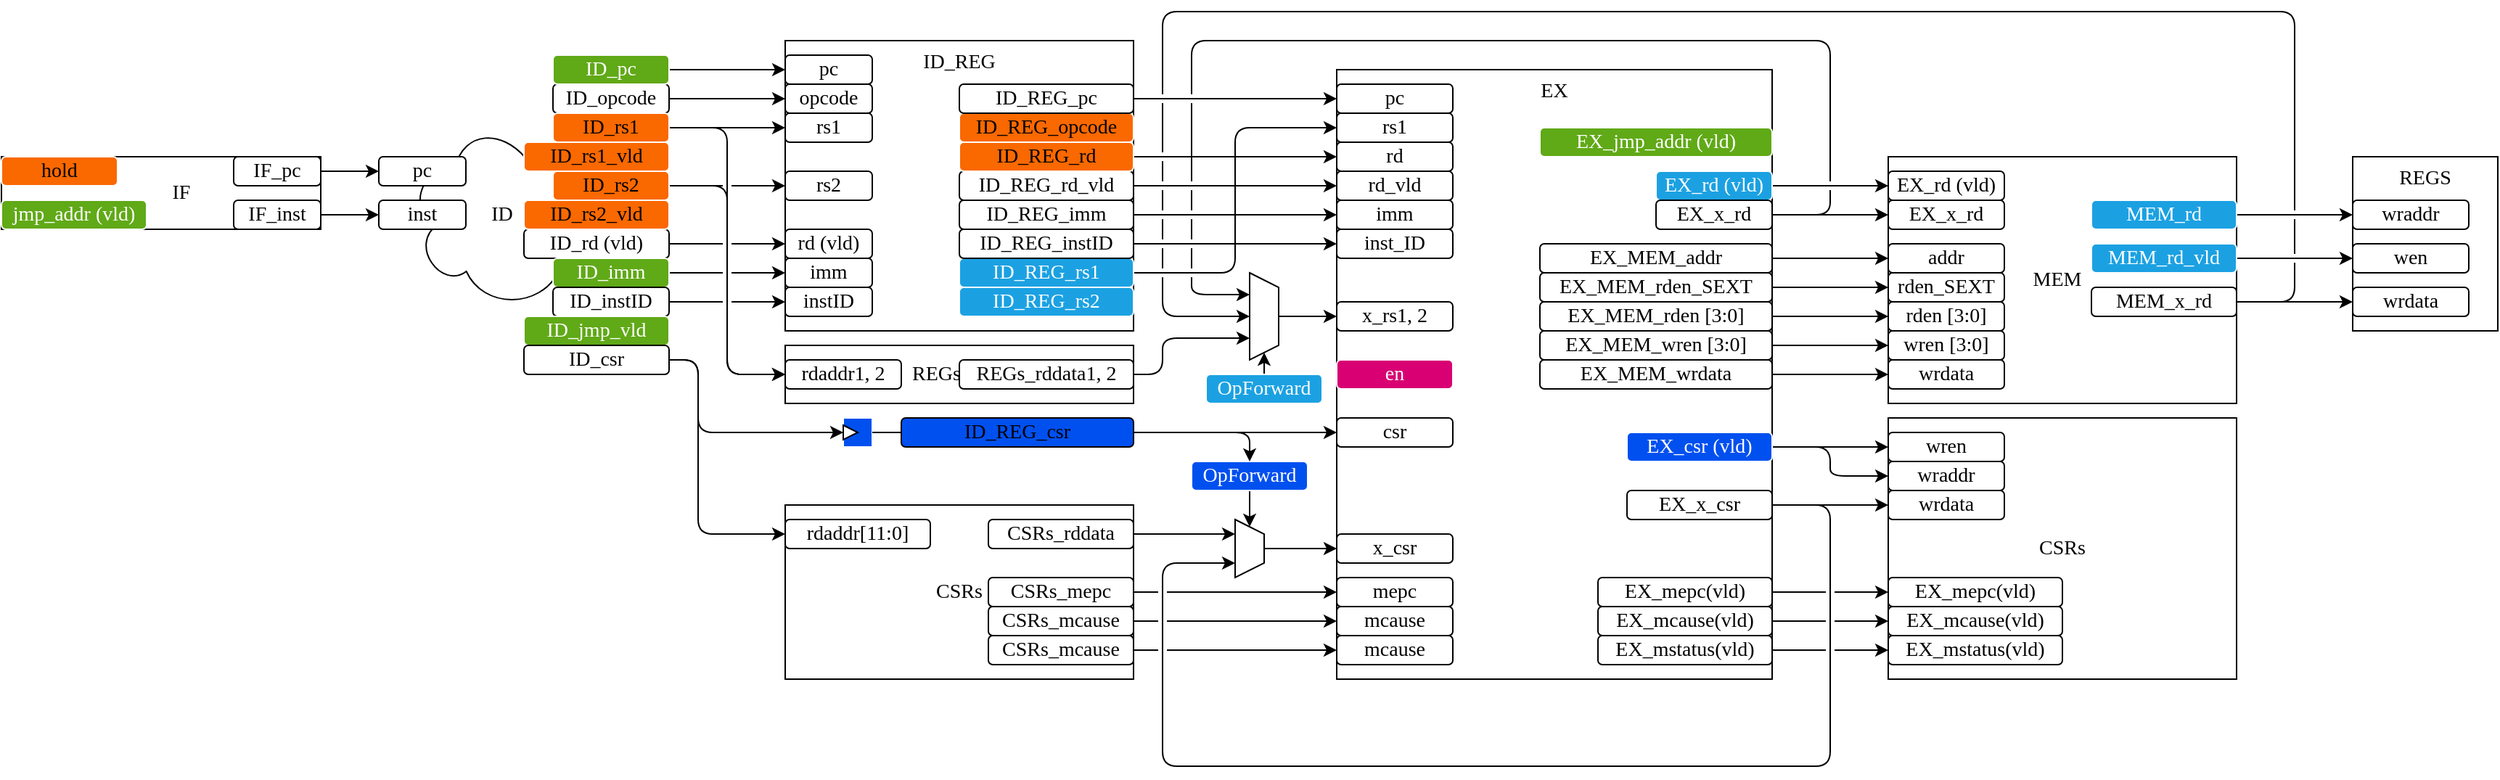 <mxfile>
    <diagram id="YQ9wzQnn78EDyqOodPP7" name="第 1 页">
        <mxGraphModel dx="508" dy="260" grid="1" gridSize="10" guides="1" tooltips="1" connect="1" arrows="1" fold="1" page="1" pageScale="1" pageWidth="1920" pageHeight="1200" math="0" shadow="0">
            <root>
                <mxCell id="0"/>
                <mxCell id="1" parent="0"/>
                <mxCell id="110" value="MEM&amp;nbsp;&amp;nbsp;" style="rounded=0;whiteSpace=wrap;html=1;fontFamily=Comic Sans MS;fontSize=14;verticalAlign=middle;" parent="1" vertex="1">
                    <mxGeometry x="1340" y="200" width="240" height="170" as="geometry"/>
                </mxCell>
                <mxCell id="91" value="EX" style="rounded=0;whiteSpace=wrap;html=1;fontFamily=Comic Sans MS;fontSize=14;verticalAlign=top;" parent="1" vertex="1">
                    <mxGeometry x="960" y="140" width="300" height="420" as="geometry"/>
                </mxCell>
                <mxCell id="38" value="ID_REG" style="rounded=0;whiteSpace=wrap;html=1;fontFamily=Comic Sans MS;fontSize=14;verticalAlign=top;" parent="1" vertex="1">
                    <mxGeometry x="580" y="120" width="240" height="200" as="geometry"/>
                </mxCell>
                <mxCell id="15" value="ID" style="ellipse;shape=cloud;whiteSpace=wrap;html=1;rounded=1;fontFamily=Comic Sans MS;fontSize=14;" parent="1" vertex="1">
                    <mxGeometry x="320" y="175" width="130" height="130" as="geometry"/>
                </mxCell>
                <mxCell id="5" value="&amp;nbsp; &amp;nbsp; &amp;nbsp; &amp;nbsp; IF" style="rounded=0;whiteSpace=wrap;html=1;fontFamily=Comic Sans MS;fontSize=14;" parent="1" vertex="1">
                    <mxGeometry x="40" y="200" width="220" height="50" as="geometry"/>
                </mxCell>
                <mxCell id="T3DYV_Oe9rwaa2zpeREG-1" value="hold" style="rounded=1;whiteSpace=wrap;html=1;labelBorderColor=none;fontSize=14;fontFamily=Comic Sans MS;fillColor=#fa6800;fontColor=#000000;strokeColor=#FFFFFF;" parent="1" vertex="1">
                    <mxGeometry x="40" y="200" width="80" height="20" as="geometry"/>
                </mxCell>
                <mxCell id="2" value="jmp_addr (vld)" style="rounded=1;whiteSpace=wrap;html=1;labelBorderColor=none;fontSize=14;fontFamily=Comic Sans MS;fillColor=#60a917;fontColor=#ffffff;strokeColor=#FFFFFF;" parent="1" vertex="1">
                    <mxGeometry x="40" y="230" width="100" height="20" as="geometry"/>
                </mxCell>
                <mxCell id="18" style="edgeStyle=orthogonalEdgeStyle;html=1;exitX=1;exitY=0.5;exitDx=0;exitDy=0;entryX=0;entryY=0.5;entryDx=0;entryDy=0;fontFamily=Comic Sans MS;fontSize=14;" parent="1" source="3" target="16" edge="1">
                    <mxGeometry relative="1" as="geometry"/>
                </mxCell>
                <mxCell id="3" value="IF_pc" style="rounded=1;whiteSpace=wrap;html=1;labelBorderColor=none;fontSize=14;fontFamily=Comic Sans MS;" parent="1" vertex="1">
                    <mxGeometry x="200" y="200" width="60" height="20" as="geometry"/>
                </mxCell>
                <mxCell id="19" style="edgeStyle=orthogonalEdgeStyle;html=1;exitX=1;exitY=0.5;exitDx=0;exitDy=0;entryX=0;entryY=0.5;entryDx=0;entryDy=0;fontFamily=Comic Sans MS;fontSize=14;" parent="1" source="4" target="6" edge="1">
                    <mxGeometry relative="1" as="geometry"/>
                </mxCell>
                <mxCell id="4" value="IF_inst" style="rounded=1;whiteSpace=wrap;html=1;labelBorderColor=none;fontSize=14;fontFamily=Comic Sans MS;" parent="1" vertex="1">
                    <mxGeometry x="200" y="230" width="60" height="20" as="geometry"/>
                </mxCell>
                <mxCell id="6" value="inst" style="rounded=1;whiteSpace=wrap;html=1;labelBorderColor=none;fontSize=14;fontFamily=Comic Sans MS;" parent="1" vertex="1">
                    <mxGeometry x="300" y="230" width="60" height="20" as="geometry"/>
                </mxCell>
                <mxCell id="40" style="edgeStyle=orthogonalEdgeStyle;html=1;exitX=1;exitY=0.5;exitDx=0;exitDy=0;entryX=0;entryY=0.5;entryDx=0;entryDy=0;fontFamily=Comic Sans MS;fontSize=14;jumpStyle=gap;" parent="1" source="7" target="20" edge="1">
                    <mxGeometry relative="1" as="geometry"/>
                </mxCell>
                <mxCell id="7" value="ID_opcode" style="rounded=1;whiteSpace=wrap;html=1;labelBorderColor=none;fontSize=14;fontFamily=Comic Sans MS;" parent="1" vertex="1">
                    <mxGeometry x="420" y="150" width="80" height="20" as="geometry"/>
                </mxCell>
                <mxCell id="41" style="edgeStyle=orthogonalEdgeStyle;html=1;exitX=1;exitY=0.5;exitDx=0;exitDy=0;entryX=0;entryY=0.5;entryDx=0;entryDy=0;fontFamily=Comic Sans MS;fontSize=14;jumpStyle=gap;" parent="1" source="8" target="21" edge="1">
                    <mxGeometry relative="1" as="geometry"/>
                </mxCell>
                <mxCell id="135" style="edgeStyle=orthogonalEdgeStyle;jumpStyle=gap;html=1;exitX=1;exitY=0.5;exitDx=0;exitDy=0;entryX=0;entryY=0.5;entryDx=0;entryDy=0;" parent="1" source="8" target="132" edge="1">
                    <mxGeometry relative="1" as="geometry"/>
                </mxCell>
                <mxCell id="8" value="ID_rs1" style="rounded=1;whiteSpace=wrap;html=1;labelBorderColor=none;fontSize=14;fontFamily=Comic Sans MS;fillColor=#fa6800;fontColor=#000000;strokeColor=#FFFFFF;" parent="1" vertex="1">
                    <mxGeometry x="420" y="170" width="80" height="20" as="geometry"/>
                </mxCell>
                <mxCell id="42" style="edgeStyle=orthogonalEdgeStyle;html=1;exitX=1;exitY=0.5;exitDx=0;exitDy=0;entryX=0;entryY=0.5;entryDx=0;entryDy=0;fontFamily=Comic Sans MS;fontSize=14;jumpStyle=gap;" parent="1" source="10" target="22" edge="1">
                    <mxGeometry relative="1" as="geometry"/>
                </mxCell>
                <mxCell id="134" style="edgeStyle=orthogonalEdgeStyle;html=1;exitX=1;exitY=0.5;exitDx=0;exitDy=0;entryX=0;entryY=0.5;entryDx=0;entryDy=0;jumpStyle=gap;" parent="1" source="10" target="132" edge="1">
                    <mxGeometry relative="1" as="geometry"/>
                </mxCell>
                <mxCell id="10" value="ID_rs2" style="rounded=1;whiteSpace=wrap;html=1;labelBorderColor=none;fontSize=14;fontFamily=Comic Sans MS;fillColor=#fa6800;fontColor=#000000;strokeColor=#FFFFFF;" parent="1" vertex="1">
                    <mxGeometry x="420" y="210" width="80" height="20" as="geometry"/>
                </mxCell>
                <mxCell id="43" style="edgeStyle=orthogonalEdgeStyle;html=1;exitX=1;exitY=0.5;exitDx=0;exitDy=0;entryX=0;entryY=0.5;entryDx=0;entryDy=0;fontFamily=Comic Sans MS;fontSize=14;jumpStyle=gap;" parent="1" source="11" target="23" edge="1">
                    <mxGeometry relative="1" as="geometry"/>
                </mxCell>
                <mxCell id="11" value="ID_rd (vld)" style="rounded=1;whiteSpace=wrap;html=1;labelBorderColor=none;fontSize=14;fontFamily=Comic Sans MS;" parent="1" vertex="1">
                    <mxGeometry x="400" y="250" width="100" height="20" as="geometry"/>
                </mxCell>
                <mxCell id="44" style="edgeStyle=orthogonalEdgeStyle;html=1;exitX=1;exitY=0.5;exitDx=0;exitDy=0;entryX=0;entryY=0.5;entryDx=0;entryDy=0;fontFamily=Comic Sans MS;fontSize=14;jumpStyle=gap;" parent="1" source="12" target="24" edge="1">
                    <mxGeometry relative="1" as="geometry"/>
                </mxCell>
                <mxCell id="12" value="ID_imm" style="rounded=1;whiteSpace=wrap;html=1;labelBorderColor=none;fontSize=14;fontFamily=Comic Sans MS;fillColor=#60a917;fontColor=#ffffff;strokeColor=#FFFFFF;" parent="1" vertex="1">
                    <mxGeometry x="420" y="270" width="80" height="20" as="geometry"/>
                </mxCell>
                <mxCell id="45" style="edgeStyle=orthogonalEdgeStyle;html=1;exitX=1;exitY=0.5;exitDx=0;exitDy=0;entryX=0;entryY=0.5;entryDx=0;entryDy=0;fontFamily=Comic Sans MS;fontSize=14;jumpStyle=gap;" parent="1" source="13" target="25" edge="1">
                    <mxGeometry relative="1" as="geometry"/>
                </mxCell>
                <mxCell id="13" value="ID_instID" style="rounded=1;whiteSpace=wrap;html=1;labelBorderColor=none;fontSize=14;fontFamily=Comic Sans MS;" parent="1" vertex="1">
                    <mxGeometry x="420" y="290" width="80" height="20" as="geometry"/>
                </mxCell>
                <mxCell id="14" value="ID_jmp_vld" style="rounded=1;whiteSpace=wrap;html=1;labelBorderColor=none;fontSize=14;fontFamily=Comic Sans MS;fillColor=#60a917;fontColor=#ffffff;strokeColor=#FFFFFF;" parent="1" vertex="1">
                    <mxGeometry x="400" y="310" width="100" height="20" as="geometry"/>
                </mxCell>
                <mxCell id="16" value="pc" style="rounded=1;whiteSpace=wrap;html=1;labelBorderColor=none;fontSize=14;fontFamily=Comic Sans MS;" parent="1" vertex="1">
                    <mxGeometry x="300" y="200" width="60" height="20" as="geometry"/>
                </mxCell>
                <mxCell id="39" style="edgeStyle=orthogonalEdgeStyle;html=1;exitX=1;exitY=0.5;exitDx=0;exitDy=0;entryX=0;entryY=0.5;entryDx=0;entryDy=0;fontFamily=Comic Sans MS;fontSize=14;jumpStyle=gap;" parent="1" source="17" target="27" edge="1">
                    <mxGeometry relative="1" as="geometry"/>
                </mxCell>
                <mxCell id="17" value="ID_pc" style="rounded=1;whiteSpace=wrap;html=1;labelBorderColor=none;fontSize=14;fontFamily=Comic Sans MS;fillColor=#60a917;fontColor=#ffffff;strokeColor=#FFFFFF;" parent="1" vertex="1">
                    <mxGeometry x="420" y="130" width="80" height="20" as="geometry"/>
                </mxCell>
                <mxCell id="20" value="opcode" style="rounded=1;whiteSpace=wrap;html=1;labelBorderColor=none;fontSize=14;fontFamily=Comic Sans MS;" parent="1" vertex="1">
                    <mxGeometry x="580" y="150" width="60" height="20" as="geometry"/>
                </mxCell>
                <mxCell id="21" value="rs1" style="rounded=1;whiteSpace=wrap;html=1;labelBorderColor=none;fontSize=14;fontFamily=Comic Sans MS;" parent="1" vertex="1">
                    <mxGeometry x="580" y="170" width="60" height="20" as="geometry"/>
                </mxCell>
                <mxCell id="22" value="rs2" style="rounded=1;whiteSpace=wrap;html=1;labelBorderColor=none;fontSize=14;fontFamily=Comic Sans MS;" parent="1" vertex="1">
                    <mxGeometry x="580" y="210" width="60" height="20" as="geometry"/>
                </mxCell>
                <mxCell id="23" value="rd (vld)" style="rounded=1;whiteSpace=wrap;html=1;labelBorderColor=none;fontSize=14;fontFamily=Comic Sans MS;" parent="1" vertex="1">
                    <mxGeometry x="580" y="250" width="60" height="20" as="geometry"/>
                </mxCell>
                <mxCell id="24" value="imm" style="rounded=1;whiteSpace=wrap;html=1;labelBorderColor=none;fontSize=14;fontFamily=Comic Sans MS;" parent="1" vertex="1">
                    <mxGeometry x="580" y="270" width="60" height="20" as="geometry"/>
                </mxCell>
                <mxCell id="25" value="instID" style="rounded=1;whiteSpace=wrap;html=1;labelBorderColor=none;fontSize=14;fontFamily=Comic Sans MS;" parent="1" vertex="1">
                    <mxGeometry x="580" y="290" width="60" height="20" as="geometry"/>
                </mxCell>
                <mxCell id="27" value="pc" style="rounded=1;whiteSpace=wrap;html=1;labelBorderColor=none;fontSize=14;fontFamily=Comic Sans MS;" parent="1" vertex="1">
                    <mxGeometry x="580" y="130" width="60" height="20" as="geometry"/>
                </mxCell>
                <mxCell id="28" value="ID_REG_opcode" style="rounded=1;whiteSpace=wrap;html=1;labelBorderColor=none;fontSize=14;fontFamily=Comic Sans MS;fillColor=#fa6800;fontColor=#000000;strokeColor=#FFFFFF;" parent="1" vertex="1">
                    <mxGeometry x="700" y="170" width="120" height="20" as="geometry"/>
                </mxCell>
                <mxCell id="174" style="edgeStyle=orthogonalEdgeStyle;html=1;exitX=1;exitY=0.5;exitDx=0;exitDy=0;entryX=0;entryY=0.5;entryDx=0;entryDy=0;fontFamily=Comic Sans MS;fontColor=#0066CC;" parent="1" source="29" target="173" edge="1">
                    <mxGeometry relative="1" as="geometry"/>
                </mxCell>
                <mxCell id="29" value="ID_REG_rs1" style="rounded=1;whiteSpace=wrap;html=1;labelBorderColor=none;fontSize=14;fontFamily=Comic Sans MS;fillColor=#1ba1e2;fontColor=#ffffff;strokeColor=#FFFFFF;" parent="1" vertex="1">
                    <mxGeometry x="700" y="270" width="120" height="20" as="geometry"/>
                </mxCell>
                <mxCell id="30" value="ID_REG_rs2" style="rounded=1;whiteSpace=wrap;html=1;labelBorderColor=none;fontSize=14;fontFamily=Comic Sans MS;fillColor=#1ba1e2;fontColor=#ffffff;strokeColor=#FFFFFF;" parent="1" vertex="1">
                    <mxGeometry x="700" y="290" width="120" height="20" as="geometry"/>
                </mxCell>
                <mxCell id="82" style="edgeStyle=orthogonalEdgeStyle;rounded=1;html=1;exitX=1;exitY=0.5;exitDx=0;exitDy=0;entryX=0;entryY=0.5;entryDx=0;entryDy=0;fontFamily=Comic Sans MS;fontSize=14;" parent="1" source="31" target="81" edge="1">
                    <mxGeometry relative="1" as="geometry"/>
                </mxCell>
                <mxCell id="31" value="ID_REG_rd_vld" style="rounded=1;whiteSpace=wrap;html=1;labelBorderColor=none;fontSize=14;fontFamily=Comic Sans MS;" parent="1" vertex="1">
                    <mxGeometry x="700" y="210" width="120" height="20" as="geometry"/>
                </mxCell>
                <mxCell id="77" style="edgeStyle=orthogonalEdgeStyle;rounded=1;html=1;exitX=1;exitY=0.5;exitDx=0;exitDy=0;entryX=0;entryY=0.5;entryDx=0;entryDy=0;fontFamily=Comic Sans MS;fontSize=14;" parent="1" source="32" target="74" edge="1">
                    <mxGeometry relative="1" as="geometry"/>
                </mxCell>
                <mxCell id="32" value="ID_REG_imm" style="rounded=1;whiteSpace=wrap;html=1;labelBorderColor=none;fontSize=14;fontFamily=Comic Sans MS;" parent="1" vertex="1">
                    <mxGeometry x="700" y="230" width="120" height="20" as="geometry"/>
                </mxCell>
                <mxCell id="73" style="edgeStyle=orthogonalEdgeStyle;rounded=1;html=1;exitX=1;exitY=0.5;exitDx=0;exitDy=0;entryX=0;entryY=0.5;entryDx=0;entryDy=0;fontFamily=Comic Sans MS;fontSize=14;" parent="1" source="33" target="72" edge="1">
                    <mxGeometry relative="1" as="geometry"/>
                </mxCell>
                <mxCell id="33" value="ID_REG_instID" style="rounded=1;whiteSpace=wrap;html=1;labelBorderColor=none;fontSize=14;fontFamily=Comic Sans MS;" parent="1" vertex="1">
                    <mxGeometry x="700" y="250" width="120" height="20" as="geometry"/>
                </mxCell>
                <mxCell id="79" style="edgeStyle=orthogonalEdgeStyle;rounded=1;html=1;exitX=1;exitY=0.5;exitDx=0;exitDy=0;fontFamily=Comic Sans MS;fontSize=14;entryX=0;entryY=0.5;entryDx=0;entryDy=0;" parent="1" source="35" target="78" edge="1">
                    <mxGeometry relative="1" as="geometry">
                        <mxPoint x="1000" y="180" as="targetPoint"/>
                    </mxGeometry>
                </mxCell>
                <mxCell id="35" value="ID_REG_pc" style="rounded=1;whiteSpace=wrap;html=1;labelBorderColor=none;fontSize=14;fontFamily=Comic Sans MS;" parent="1" vertex="1">
                    <mxGeometry x="700" y="150" width="120" height="20" as="geometry"/>
                </mxCell>
                <mxCell id="76" style="edgeStyle=orthogonalEdgeStyle;rounded=1;html=1;exitX=0.5;exitY=0;exitDx=0;exitDy=0;entryX=0;entryY=0.5;entryDx=0;entryDy=0;fontFamily=Comic Sans MS;fontSize=14;" parent="1" source="62" target="75" edge="1">
                    <mxGeometry relative="1" as="geometry">
                        <mxPoint x="940" y="310" as="sourcePoint"/>
                    </mxGeometry>
                </mxCell>
                <mxCell id="62" value="" style="shape=trapezoid;perimeter=trapezoidPerimeter;whiteSpace=wrap;html=1;fixedSize=1;rounded=0;fontFamily=Comic Sans MS;fontSize=14;direction=south;size=10;" parent="1" vertex="1">
                    <mxGeometry x="900" y="280" width="20" height="60" as="geometry"/>
                </mxCell>
                <mxCell id="72" value="inst_ID" style="rounded=1;whiteSpace=wrap;html=1;labelBorderColor=none;fontSize=14;fontFamily=Comic Sans MS;" parent="1" vertex="1">
                    <mxGeometry x="960" y="250" width="80" height="20" as="geometry"/>
                </mxCell>
                <mxCell id="74" value="imm" style="rounded=1;whiteSpace=wrap;html=1;labelBorderColor=none;fontSize=14;fontFamily=Comic Sans MS;" parent="1" vertex="1">
                    <mxGeometry x="960" y="230" width="80" height="20" as="geometry"/>
                </mxCell>
                <mxCell id="75" value="x_rs1, 2" style="rounded=1;whiteSpace=wrap;html=1;labelBorderColor=none;fontSize=14;fontFamily=Comic Sans MS;" parent="1" vertex="1">
                    <mxGeometry x="960" y="300" width="80" height="20" as="geometry"/>
                </mxCell>
                <mxCell id="78" value="pc" style="rounded=1;whiteSpace=wrap;html=1;labelBorderColor=none;fontSize=14;fontFamily=Comic Sans MS;" parent="1" vertex="1">
                    <mxGeometry x="960" y="150" width="80" height="20" as="geometry"/>
                </mxCell>
                <mxCell id="80" value="en" style="rounded=1;whiteSpace=wrap;html=1;labelBorderColor=none;fontSize=14;fontFamily=Comic Sans MS;fillColor=#d80073;fontColor=#ffffff;strokeColor=#FFFFFF;" parent="1" vertex="1">
                    <mxGeometry x="960" y="340" width="80" height="20" as="geometry"/>
                </mxCell>
                <mxCell id="81" value="rd_vld" style="rounded=1;whiteSpace=wrap;html=1;labelBorderColor=none;fontSize=14;fontFamily=Comic Sans MS;" parent="1" vertex="1">
                    <mxGeometry x="960" y="210" width="80" height="20" as="geometry"/>
                </mxCell>
                <mxCell id="83" value="EX_jmp_addr (vld)" style="rounded=1;whiteSpace=wrap;html=1;labelBorderColor=none;fontSize=14;fontFamily=Comic Sans MS;fillColor=#60a917;fontColor=#ffffff;strokeColor=#FFFFFF;" parent="1" vertex="1">
                    <mxGeometry x="1100" y="180" width="160" height="20" as="geometry"/>
                </mxCell>
                <mxCell id="111" style="edgeStyle=none;html=1;exitX=1;exitY=0.5;exitDx=0;exitDy=0;entryX=0;entryY=0.5;entryDx=0;entryDy=0;" parent="1" source="84" target="100" edge="1">
                    <mxGeometry relative="1" as="geometry"/>
                </mxCell>
                <mxCell id="84" value="EX_rd (vld)" style="rounded=1;whiteSpace=wrap;html=1;labelBorderColor=none;fontSize=14;fontFamily=Comic Sans MS;fillColor=#1ba1e2;fontColor=#ffffff;strokeColor=#FFFFFF;" parent="1" vertex="1">
                    <mxGeometry x="1180" y="210" width="80" height="20" as="geometry"/>
                </mxCell>
                <mxCell id="112" style="edgeStyle=none;html=1;exitX=1;exitY=0.5;exitDx=0;exitDy=0;entryX=0;entryY=0.5;entryDx=0;entryDy=0;" parent="1" source="85" target="101" edge="1">
                    <mxGeometry relative="1" as="geometry"/>
                </mxCell>
                <mxCell id="137" style="edgeStyle=orthogonalEdgeStyle;jumpStyle=gap;html=1;exitX=1;exitY=0.5;exitDx=0;exitDy=0;entryX=0.25;entryY=1;entryDx=0;entryDy=0;" parent="1" source="85" target="62" edge="1">
                    <mxGeometry relative="1" as="geometry">
                        <mxPoint x="890" y="110" as="targetPoint"/>
                        <Array as="points">
                            <mxPoint x="1300" y="240"/>
                            <mxPoint x="1300" y="120"/>
                            <mxPoint x="860" y="120"/>
                            <mxPoint x="860" y="295"/>
                        </Array>
                    </mxGeometry>
                </mxCell>
                <mxCell id="85" value="EX_x_rd" style="rounded=1;whiteSpace=wrap;html=1;labelBorderColor=none;fontSize=14;fontFamily=Comic Sans MS;" parent="1" vertex="1">
                    <mxGeometry x="1180" y="230" width="80" height="20" as="geometry"/>
                </mxCell>
                <mxCell id="113" style="edgeStyle=none;html=1;exitX=1;exitY=0.5;exitDx=0;exitDy=0;entryX=0;entryY=0.5;entryDx=0;entryDy=0;" parent="1" source="86" target="102" edge="1">
                    <mxGeometry relative="1" as="geometry"/>
                </mxCell>
                <mxCell id="86" value="EX_MEM_addr" style="rounded=1;whiteSpace=wrap;html=1;labelBorderColor=none;fontSize=14;fontFamily=Comic Sans MS;" parent="1" vertex="1">
                    <mxGeometry x="1100" y="260" width="160" height="20" as="geometry"/>
                </mxCell>
                <mxCell id="115" style="edgeStyle=none;html=1;exitX=1;exitY=0.5;exitDx=0;exitDy=0;entryX=0;entryY=0.5;entryDx=0;entryDy=0;" parent="1" source="87" target="104" edge="1">
                    <mxGeometry relative="1" as="geometry"/>
                </mxCell>
                <mxCell id="87" value="EX_MEM_rden [3:0]" style="rounded=1;whiteSpace=wrap;html=1;labelBorderColor=none;fontSize=14;fontFamily=Comic Sans MS;" parent="1" vertex="1">
                    <mxGeometry x="1100" y="300" width="160" height="20" as="geometry"/>
                </mxCell>
                <mxCell id="116" style="edgeStyle=none;html=1;exitX=1;exitY=0.5;exitDx=0;exitDy=0;entryX=0;entryY=0.5;entryDx=0;entryDy=0;" parent="1" source="88" target="105" edge="1">
                    <mxGeometry relative="1" as="geometry"/>
                </mxCell>
                <mxCell id="88" value="EX_MEM_wren [3:0]" style="rounded=1;whiteSpace=wrap;html=1;labelBorderColor=none;fontSize=14;fontFamily=Comic Sans MS;" parent="1" vertex="1">
                    <mxGeometry x="1100" y="320" width="160" height="20" as="geometry"/>
                </mxCell>
                <mxCell id="117" style="edgeStyle=none;html=1;exitX=1;exitY=0.5;exitDx=0;exitDy=0;entryX=0;entryY=0.5;entryDx=0;entryDy=0;" parent="1" source="89" target="106" edge="1">
                    <mxGeometry relative="1" as="geometry"/>
                </mxCell>
                <mxCell id="89" value="EX_MEM_wrdata" style="rounded=1;whiteSpace=wrap;html=1;labelBorderColor=none;fontSize=14;fontFamily=Comic Sans MS;" parent="1" vertex="1">
                    <mxGeometry x="1100" y="340" width="160" height="20" as="geometry"/>
                </mxCell>
                <mxCell id="114" style="edgeStyle=none;html=1;exitX=1;exitY=0.5;exitDx=0;exitDy=0;entryX=0;entryY=0.5;entryDx=0;entryDy=0;" parent="1" source="90" target="103" edge="1">
                    <mxGeometry relative="1" as="geometry"/>
                </mxCell>
                <mxCell id="90" value="EX_MEM_rden_SEXT" style="rounded=1;whiteSpace=wrap;html=1;labelBorderColor=none;fontSize=14;fontFamily=Comic Sans MS;" parent="1" vertex="1">
                    <mxGeometry x="1100" y="280" width="160" height="20" as="geometry"/>
                </mxCell>
                <mxCell id="94" value="rd" style="rounded=1;whiteSpace=wrap;html=1;labelBorderColor=none;fontSize=14;fontFamily=Comic Sans MS;" parent="1" vertex="1">
                    <mxGeometry x="960" y="190" width="80" height="20" as="geometry"/>
                </mxCell>
                <mxCell id="96" style="edgeStyle=none;html=1;exitX=1;exitY=0.5;exitDx=0;exitDy=0;entryX=0;entryY=0.5;entryDx=0;entryDy=0;" parent="1" source="95" target="94" edge="1">
                    <mxGeometry relative="1" as="geometry"/>
                </mxCell>
                <mxCell id="95" value="ID_REG_rd" style="rounded=1;whiteSpace=wrap;html=1;labelBorderColor=none;fontSize=14;fontFamily=Comic Sans MS;fillColor=#fa6800;fontColor=#000000;strokeColor=#FFFFFF;" parent="1" vertex="1">
                    <mxGeometry x="700" y="190" width="120" height="20" as="geometry"/>
                </mxCell>
                <mxCell id="97" value="ID_rs1_vld" style="rounded=1;whiteSpace=wrap;html=1;labelBorderColor=none;fontSize=14;fontFamily=Comic Sans MS;fillColor=#fa6800;fontColor=#000000;strokeColor=#FFFFFF;" parent="1" vertex="1">
                    <mxGeometry x="400" y="190" width="100" height="20" as="geometry"/>
                </mxCell>
                <mxCell id="98" value="ID_rs2_vld" style="rounded=1;whiteSpace=wrap;html=1;labelBorderColor=none;fontSize=14;fontFamily=Comic Sans MS;fillColor=#fa6800;fontColor=#000000;strokeColor=#FFFFFF;" parent="1" vertex="1">
                    <mxGeometry x="400" y="230" width="100" height="20" as="geometry"/>
                </mxCell>
                <mxCell id="100" value="EX_rd (vld)" style="rounded=1;whiteSpace=wrap;html=1;labelBorderColor=none;fontSize=14;fontFamily=Comic Sans MS;" parent="1" vertex="1">
                    <mxGeometry x="1340" y="210" width="80" height="20" as="geometry"/>
                </mxCell>
                <mxCell id="101" value="EX_x_rd" style="rounded=1;whiteSpace=wrap;html=1;labelBorderColor=none;fontSize=14;fontFamily=Comic Sans MS;" parent="1" vertex="1">
                    <mxGeometry x="1340" y="230" width="80" height="20" as="geometry"/>
                </mxCell>
                <mxCell id="102" value="addr" style="rounded=1;whiteSpace=wrap;html=1;labelBorderColor=none;fontSize=14;fontFamily=Comic Sans MS;" parent="1" vertex="1">
                    <mxGeometry x="1340" y="260" width="80" height="20" as="geometry"/>
                </mxCell>
                <mxCell id="103" value="rden_SEXT" style="rounded=1;whiteSpace=wrap;html=1;labelBorderColor=none;fontSize=14;fontFamily=Comic Sans MS;" parent="1" vertex="1">
                    <mxGeometry x="1340" y="280" width="80" height="20" as="geometry"/>
                </mxCell>
                <mxCell id="104" value="rden [3:0]" style="rounded=1;whiteSpace=wrap;html=1;labelBorderColor=none;fontSize=14;fontFamily=Comic Sans MS;" parent="1" vertex="1">
                    <mxGeometry x="1340" y="300" width="80" height="20" as="geometry"/>
                </mxCell>
                <mxCell id="105" value="wren [3:0]" style="rounded=1;whiteSpace=wrap;html=1;labelBorderColor=none;fontSize=14;fontFamily=Comic Sans MS;" parent="1" vertex="1">
                    <mxGeometry x="1340" y="320" width="80" height="20" as="geometry"/>
                </mxCell>
                <mxCell id="106" value="wrdata" style="rounded=1;whiteSpace=wrap;html=1;labelBorderColor=none;fontSize=14;fontFamily=Comic Sans MS;" parent="1" vertex="1">
                    <mxGeometry x="1340" y="340" width="80" height="20" as="geometry"/>
                </mxCell>
                <mxCell id="122" style="edgeStyle=none;html=1;exitX=1;exitY=0.5;exitDx=0;exitDy=0;entryX=0;entryY=0.5;entryDx=0;entryDy=0;" parent="1" source="107" target="119" edge="1">
                    <mxGeometry relative="1" as="geometry"/>
                </mxCell>
                <mxCell id="107" value="MEM_rd" style="rounded=1;whiteSpace=wrap;html=1;labelBorderColor=none;fontSize=14;fontFamily=Comic Sans MS;fillColor=#1ba1e2;fontColor=#ffffff;strokeColor=#FFFFFF;" parent="1" vertex="1">
                    <mxGeometry x="1480" y="230" width="100" height="20" as="geometry"/>
                </mxCell>
                <mxCell id="121" style="edgeStyle=none;html=1;exitX=1;exitY=0.5;exitDx=0;exitDy=0;entryX=0;entryY=0.5;entryDx=0;entryDy=0;" parent="1" source="108" target="120" edge="1">
                    <mxGeometry relative="1" as="geometry"/>
                </mxCell>
                <mxCell id="108" value="MEM_rd_vld" style="rounded=1;whiteSpace=wrap;html=1;labelBorderColor=none;fontSize=14;fontFamily=Comic Sans MS;fillColor=#1ba1e2;fontColor=#ffffff;strokeColor=#FFFFFF;" parent="1" vertex="1">
                    <mxGeometry x="1480" y="260" width="100" height="20" as="geometry"/>
                </mxCell>
                <mxCell id="124" style="edgeStyle=none;html=1;exitX=1;exitY=0.5;exitDx=0;exitDy=0;entryX=0;entryY=0.5;entryDx=0;entryDy=0;" parent="1" source="109" target="123" edge="1">
                    <mxGeometry relative="1" as="geometry"/>
                </mxCell>
                <mxCell id="138" style="edgeStyle=orthogonalEdgeStyle;jumpStyle=gap;html=1;exitX=1;exitY=0.5;exitDx=0;exitDy=0;entryX=0.5;entryY=1;entryDx=0;entryDy=0;" parent="1" source="109" target="62" edge="1">
                    <mxGeometry relative="1" as="geometry">
                        <Array as="points">
                            <mxPoint x="1620" y="300"/>
                            <mxPoint x="1620" y="100"/>
                            <mxPoint x="840" y="100"/>
                            <mxPoint x="840" y="310"/>
                        </Array>
                    </mxGeometry>
                </mxCell>
                <mxCell id="109" value="MEM_x_rd" style="rounded=1;whiteSpace=wrap;html=1;labelBorderColor=none;fontSize=14;fontFamily=Comic Sans MS;" parent="1" vertex="1">
                    <mxGeometry x="1480" y="290" width="100" height="20" as="geometry"/>
                </mxCell>
                <mxCell id="118" value="REGS" style="rounded=0;whiteSpace=wrap;html=1;fontFamily=Comic Sans MS;fontSize=14;verticalAlign=top;" parent="1" vertex="1">
                    <mxGeometry x="1660" y="200" width="100" height="120" as="geometry"/>
                </mxCell>
                <mxCell id="119" value="wraddr" style="rounded=1;whiteSpace=wrap;html=1;labelBorderColor=none;fontSize=14;fontFamily=Comic Sans MS;verticalAlign=middle;" parent="1" vertex="1">
                    <mxGeometry x="1660" y="230" width="80" height="20" as="geometry"/>
                </mxCell>
                <mxCell id="120" value="wen" style="rounded=1;whiteSpace=wrap;html=1;labelBorderColor=none;fontSize=14;fontFamily=Comic Sans MS;verticalAlign=middle;" parent="1" vertex="1">
                    <mxGeometry x="1660" y="260" width="80" height="20" as="geometry"/>
                </mxCell>
                <mxCell id="123" value="wrdata" style="rounded=1;whiteSpace=wrap;html=1;labelBorderColor=none;fontSize=14;fontFamily=Comic Sans MS;verticalAlign=middle;" parent="1" vertex="1">
                    <mxGeometry x="1660" y="290" width="80" height="20" as="geometry"/>
                </mxCell>
                <mxCell id="129" style="edgeStyle=orthogonalEdgeStyle;html=1;exitX=0.5;exitY=0;exitDx=0;exitDy=0;entryX=1;entryY=0.5;entryDx=0;entryDy=0;jumpStyle=gap;" parent="1" source="127" target="62" edge="1">
                    <mxGeometry relative="1" as="geometry">
                        <mxPoint x="920" y="380" as="sourcePoint"/>
                    </mxGeometry>
                </mxCell>
                <mxCell id="127" value="OpForward" style="rounded=1;whiteSpace=wrap;html=1;labelBorderColor=none;fontSize=14;fontFamily=Comic Sans MS;fillColor=#1ba1e2;fontColor=#ffffff;strokeColor=#FFFFFF;" parent="1" vertex="1">
                    <mxGeometry x="870" y="350" width="80" height="20" as="geometry"/>
                </mxCell>
                <mxCell id="130" value="REGs&amp;nbsp; &amp;nbsp; &amp;nbsp; &amp;nbsp; &amp;nbsp;" style="rounded=0;whiteSpace=wrap;html=1;fontFamily=Comic Sans MS;fontSize=14;verticalAlign=middle;" parent="1" vertex="1">
                    <mxGeometry x="580" y="330" width="240" height="40" as="geometry"/>
                </mxCell>
                <mxCell id="136" style="edgeStyle=orthogonalEdgeStyle;jumpStyle=gap;html=1;exitX=1;exitY=0.5;exitDx=0;exitDy=0;entryX=0.75;entryY=1;entryDx=0;entryDy=0;" parent="1" source="131" target="62" edge="1">
                    <mxGeometry relative="1" as="geometry">
                        <mxPoint x="830" y="300" as="targetPoint"/>
                        <Array as="points">
                            <mxPoint x="840" y="350"/>
                            <mxPoint x="840" y="325"/>
                        </Array>
                    </mxGeometry>
                </mxCell>
                <mxCell id="131" value="REGs_rddata1, 2" style="rounded=1;whiteSpace=wrap;html=1;labelBorderColor=none;fontSize=14;fontFamily=Comic Sans MS;" parent="1" vertex="1">
                    <mxGeometry x="700" y="340" width="120" height="20" as="geometry"/>
                </mxCell>
                <mxCell id="132" value="rdaddr1, 2" style="rounded=1;whiteSpace=wrap;html=1;labelBorderColor=none;fontSize=14;fontFamily=Comic Sans MS;" parent="1" vertex="1">
                    <mxGeometry x="580" y="340" width="80" height="20" as="geometry"/>
                </mxCell>
                <mxCell id="139" value="CSRs" style="rounded=0;whiteSpace=wrap;html=1;fontFamily=Comic Sans MS;fontSize=14;verticalAlign=middle;" parent="1" vertex="1">
                    <mxGeometry x="580" y="440" width="240" height="120" as="geometry"/>
                </mxCell>
                <mxCell id="140" value="rdaddr[11:0]" style="rounded=1;whiteSpace=wrap;html=1;labelBorderColor=none;fontSize=14;fontFamily=Comic Sans MS;" parent="1" vertex="1">
                    <mxGeometry x="580" y="450" width="100" height="20" as="geometry"/>
                </mxCell>
                <mxCell id="145" style="edgeStyle=orthogonalEdgeStyle;html=1;exitX=1;exitY=0.5;exitDx=0;exitDy=0;entryX=0.25;entryY=1;entryDx=0;entryDy=0;" parent="1" source="141" target="162" edge="1">
                    <mxGeometry relative="1" as="geometry">
                        <Array as="points">
                            <mxPoint x="850" y="460"/>
                            <mxPoint x="850" y="460"/>
                        </Array>
                    </mxGeometry>
                </mxCell>
                <mxCell id="141" value="CSRs_rddata" style="rounded=1;whiteSpace=wrap;html=1;labelBorderColor=none;fontSize=14;fontFamily=Comic Sans MS;" parent="1" vertex="1">
                    <mxGeometry x="720" y="450" width="100" height="20" as="geometry"/>
                </mxCell>
                <mxCell id="143" style="edgeStyle=orthogonalEdgeStyle;html=1;exitX=1;exitY=0.5;exitDx=0;exitDy=0;entryX=0;entryY=0.5;entryDx=0;entryDy=0;" parent="1" source="142" target="140" edge="1">
                    <mxGeometry relative="1" as="geometry">
                        <Array as="points">
                            <mxPoint x="520" y="340"/>
                            <mxPoint x="520" y="460"/>
                        </Array>
                    </mxGeometry>
                </mxCell>
                <mxCell id="150" style="edgeStyle=orthogonalEdgeStyle;html=1;exitX=1;exitY=0.5;exitDx=0;exitDy=0;entryX=0;entryY=0.5;entryDx=0;entryDy=0;" parent="1" source="142" target="149" edge="1">
                    <mxGeometry relative="1" as="geometry">
                        <mxPoint x="690.0" y="445" as="targetPoint"/>
                        <Array as="points">
                            <mxPoint x="520" y="340"/>
                            <mxPoint x="520" y="390"/>
                        </Array>
                    </mxGeometry>
                </mxCell>
                <mxCell id="142" value="ID_csr" style="rounded=1;whiteSpace=wrap;html=1;labelBorderColor=none;fontSize=14;fontFamily=Comic Sans MS;" parent="1" vertex="1">
                    <mxGeometry x="400" y="330" width="100" height="20" as="geometry"/>
                </mxCell>
                <mxCell id="144" value="x_csr" style="rounded=1;whiteSpace=wrap;html=1;labelBorderColor=none;fontSize=14;fontFamily=Comic Sans MS;" parent="1" vertex="1">
                    <mxGeometry x="960" y="460" width="80" height="20" as="geometry"/>
                </mxCell>
                <mxCell id="158" style="edgeStyle=orthogonalEdgeStyle;html=1;exitX=1;exitY=0.5;exitDx=0;exitDy=0;entryX=0;entryY=0.5;entryDx=0;entryDy=0;" parent="1" source="146" target="153" edge="1">
                    <mxGeometry relative="1" as="geometry"/>
                </mxCell>
                <mxCell id="159" style="edgeStyle=orthogonalEdgeStyle;html=1;exitX=1;exitY=0.5;exitDx=0;exitDy=0;entryX=0;entryY=0.5;entryDx=0;entryDy=0;" parent="1" source="146" target="154" edge="1">
                    <mxGeometry relative="1" as="geometry"/>
                </mxCell>
                <mxCell id="146" value="EX_csr (vld)" style="rounded=1;whiteSpace=wrap;html=1;labelBorderColor=none;fontSize=14;fontFamily=Comic Sans MS;fillColor=#0050ef;fontColor=#ffffff;strokeColor=#FFFFFF;" parent="1" vertex="1">
                    <mxGeometry x="1160" y="390" width="100" height="20" as="geometry"/>
                </mxCell>
                <mxCell id="147" value="csr" style="rounded=1;whiteSpace=wrap;html=1;labelBorderColor=none;fontSize=14;fontFamily=Comic Sans MS;" parent="1" vertex="1">
                    <mxGeometry x="960" y="380" width="80" height="20" as="geometry"/>
                </mxCell>
                <mxCell id="151" style="edgeStyle=orthogonalEdgeStyle;html=1;entryX=0;entryY=0.5;entryDx=0;entryDy=0;exitX=1;exitY=0.5;exitDx=0;exitDy=0;startArrow=none;" parent="1" source="169" target="147" edge="1">
                    <mxGeometry relative="1" as="geometry">
                        <mxPoint x="730" y="450" as="sourcePoint"/>
                    </mxGeometry>
                </mxCell>
                <mxCell id="152" value="CSRs" style="rounded=0;whiteSpace=wrap;html=1;fontFamily=Comic Sans MS;fontSize=14;verticalAlign=middle;" parent="1" vertex="1">
                    <mxGeometry x="1340" y="380" width="240" height="180" as="geometry"/>
                </mxCell>
                <mxCell id="153" value="wren" style="rounded=1;whiteSpace=wrap;html=1;labelBorderColor=none;fontSize=14;fontFamily=Comic Sans MS;" parent="1" vertex="1">
                    <mxGeometry x="1340" y="390" width="80" height="20" as="geometry"/>
                </mxCell>
                <mxCell id="154" value="wraddr" style="rounded=1;whiteSpace=wrap;html=1;labelBorderColor=none;fontSize=14;fontFamily=Comic Sans MS;" parent="1" vertex="1">
                    <mxGeometry x="1340" y="410" width="80" height="20" as="geometry"/>
                </mxCell>
                <mxCell id="155" value="wrdata" style="rounded=1;whiteSpace=wrap;html=1;labelBorderColor=none;fontSize=14;fontFamily=Comic Sans MS;" parent="1" vertex="1">
                    <mxGeometry x="1340" y="430" width="80" height="20" as="geometry"/>
                </mxCell>
                <mxCell id="157" style="edgeStyle=orthogonalEdgeStyle;html=1;exitX=1;exitY=0.5;exitDx=0;exitDy=0;entryX=0;entryY=0.5;entryDx=0;entryDy=0;" parent="1" source="156" target="155" edge="1">
                    <mxGeometry relative="1" as="geometry"/>
                </mxCell>
                <mxCell id="166" style="edgeStyle=orthogonalEdgeStyle;html=1;exitX=1;exitY=0.5;exitDx=0;exitDy=0;entryX=0.75;entryY=1;entryDx=0;entryDy=0;" parent="1" source="156" target="162" edge="1">
                    <mxGeometry relative="1" as="geometry">
                        <Array as="points">
                            <mxPoint x="1300" y="440"/>
                            <mxPoint x="1300" y="620"/>
                            <mxPoint x="840" y="620"/>
                            <mxPoint x="840" y="480"/>
                        </Array>
                    </mxGeometry>
                </mxCell>
                <mxCell id="156" value="EX_x_csr" style="rounded=1;whiteSpace=wrap;html=1;labelBorderColor=none;fontSize=14;fontFamily=Comic Sans MS;" parent="1" vertex="1">
                    <mxGeometry x="1160" y="430" width="100" height="20" as="geometry"/>
                </mxCell>
                <mxCell id="163" style="edgeStyle=orthogonalEdgeStyle;html=1;exitX=0.5;exitY=0;exitDx=0;exitDy=0;entryX=0;entryY=0.5;entryDx=0;entryDy=0;" parent="1" source="162" target="144" edge="1">
                    <mxGeometry relative="1" as="geometry"/>
                </mxCell>
                <mxCell id="162" value="" style="shape=trapezoid;perimeter=trapezoidPerimeter;whiteSpace=wrap;html=1;fixedSize=1;rounded=0;fontFamily=Comic Sans MS;fontSize=14;direction=south;size=10;" parent="1" vertex="1">
                    <mxGeometry x="890" y="450" width="20" height="40" as="geometry"/>
                </mxCell>
                <mxCell id="195" style="edgeStyle=orthogonalEdgeStyle;jumpStyle=gap;html=1;exitX=0.5;exitY=1;exitDx=0;exitDy=0;entryX=0;entryY=0.5;entryDx=0;entryDy=0;" parent="1" source="164" target="162" edge="1">
                    <mxGeometry relative="1" as="geometry"/>
                </mxCell>
                <mxCell id="164" value="OpForward" style="rounded=1;whiteSpace=wrap;html=1;labelBorderColor=none;fontSize=14;fontFamily=Comic Sans MS;fillColor=#0050ef;fontColor=#ffffff;strokeColor=#FFFFFF;" parent="1" vertex="1">
                    <mxGeometry x="860" y="410" width="80" height="20" as="geometry"/>
                </mxCell>
                <mxCell id="167" value="" style="group" parent="1" vertex="1" connectable="0">
                    <mxGeometry x="620" y="380" width="20" height="20" as="geometry"/>
                </mxCell>
                <mxCell id="161" value="" style="group;fillColor=#0050ef;fontColor=#ffffff;strokeColor=#001DBC;container=0;" parent="167" vertex="1" connectable="0">
                    <mxGeometry width="20" height="20" as="geometry"/>
                </mxCell>
                <mxCell id="160" value="" style="rounded=0;whiteSpace=wrap;html=1;fillColor=#0050ef;fontColor=#ffffff;strokeColor=#FFFFFF;" parent="167" vertex="1">
                    <mxGeometry width="20" height="20" as="geometry"/>
                </mxCell>
                <mxCell id="149" value="" style="triangle;whiteSpace=wrap;html=1;" parent="167" vertex="1">
                    <mxGeometry y="5" width="10" height="10" as="geometry"/>
                </mxCell>
                <mxCell id="170" value="" style="edgeStyle=orthogonalEdgeStyle;html=1;entryX=0;entryY=0.5;entryDx=0;entryDy=0;exitX=1;exitY=0.5;exitDx=0;exitDy=0;endArrow=none;" parent="1" source="160" target="169" edge="1">
                    <mxGeometry relative="1" as="geometry">
                        <mxPoint x="710.0" y="390" as="sourcePoint"/>
                        <mxPoint x="960" y="390" as="targetPoint"/>
                    </mxGeometry>
                </mxCell>
                <mxCell id="194" style="edgeStyle=orthogonalEdgeStyle;jumpStyle=gap;html=1;exitX=1;exitY=0.5;exitDx=0;exitDy=0;entryX=0.5;entryY=0;entryDx=0;entryDy=0;" parent="1" source="169" target="164" edge="1">
                    <mxGeometry relative="1" as="geometry"/>
                </mxCell>
                <mxCell id="169" value="ID_REG_csr" style="text;html=1;align=center;verticalAlign=middle;whiteSpace=wrap;rounded=1;fontFamily=Comic Sans MS;fillColor=#0050ef;strokeColor=default;fontSize=14;" parent="1" vertex="1">
                    <mxGeometry x="660" y="380" width="160" height="20" as="geometry"/>
                </mxCell>
                <mxCell id="173" value="rs1" style="rounded=1;whiteSpace=wrap;html=1;labelBorderColor=none;fontSize=14;fontFamily=Comic Sans MS;" parent="1" vertex="1">
                    <mxGeometry x="960" y="170" width="80" height="20" as="geometry"/>
                </mxCell>
                <mxCell id="176" value="mepc" style="rounded=1;whiteSpace=wrap;html=1;labelBorderColor=none;fontSize=14;fontFamily=Comic Sans MS;" parent="1" vertex="1">
                    <mxGeometry x="960" y="490" width="80" height="20" as="geometry"/>
                </mxCell>
                <mxCell id="177" value="mcause" style="rounded=1;whiteSpace=wrap;html=1;labelBorderColor=none;fontSize=14;fontFamily=Comic Sans MS;" parent="1" vertex="1">
                    <mxGeometry x="960" y="510" width="80" height="20" as="geometry"/>
                </mxCell>
                <mxCell id="178" value="mcause" style="rounded=1;whiteSpace=wrap;html=1;labelBorderColor=none;fontSize=14;fontFamily=Comic Sans MS;" parent="1" vertex="1">
                    <mxGeometry x="960" y="530" width="80" height="20" as="geometry"/>
                </mxCell>
                <mxCell id="191" style="edgeStyle=orthogonalEdgeStyle;jumpStyle=gap;html=1;exitX=1;exitY=0.5;exitDx=0;exitDy=0;entryX=0;entryY=0.5;entryDx=0;entryDy=0;" parent="1" source="179" target="182" edge="1">
                    <mxGeometry relative="1" as="geometry"/>
                </mxCell>
                <mxCell id="179" value="EX_mepc(vld)" style="rounded=1;whiteSpace=wrap;html=1;labelBorderColor=none;fontSize=14;fontFamily=Comic Sans MS;" parent="1" vertex="1">
                    <mxGeometry x="1140" y="490" width="120" height="20" as="geometry"/>
                </mxCell>
                <mxCell id="192" style="edgeStyle=orthogonalEdgeStyle;jumpStyle=gap;html=1;exitX=1;exitY=0.5;exitDx=0;exitDy=0;entryX=0;entryY=0.5;entryDx=0;entryDy=0;" parent="1" source="180" target="183" edge="1">
                    <mxGeometry relative="1" as="geometry"/>
                </mxCell>
                <mxCell id="180" value="EX_mcause(vld)" style="rounded=1;whiteSpace=wrap;html=1;labelBorderColor=none;fontSize=14;fontFamily=Comic Sans MS;" parent="1" vertex="1">
                    <mxGeometry x="1140" y="510" width="120" height="20" as="geometry"/>
                </mxCell>
                <mxCell id="193" style="edgeStyle=orthogonalEdgeStyle;jumpStyle=gap;html=1;exitX=1;exitY=0.5;exitDx=0;exitDy=0;entryX=0;entryY=0.5;entryDx=0;entryDy=0;" parent="1" source="181" target="184" edge="1">
                    <mxGeometry relative="1" as="geometry"/>
                </mxCell>
                <mxCell id="181" value="EX_mstatus(vld)" style="rounded=1;whiteSpace=wrap;html=1;labelBorderColor=none;fontSize=14;fontFamily=Comic Sans MS;" parent="1" vertex="1">
                    <mxGeometry x="1140" y="530" width="120" height="20" as="geometry"/>
                </mxCell>
                <mxCell id="182" value="EX_mepc(vld)" style="rounded=1;whiteSpace=wrap;html=1;labelBorderColor=none;fontSize=14;fontFamily=Comic Sans MS;" parent="1" vertex="1">
                    <mxGeometry x="1340" y="490" width="120" height="20" as="geometry"/>
                </mxCell>
                <mxCell id="183" value="EX_mcause(vld)" style="rounded=1;whiteSpace=wrap;html=1;labelBorderColor=none;fontSize=14;fontFamily=Comic Sans MS;" parent="1" vertex="1">
                    <mxGeometry x="1340" y="510" width="120" height="20" as="geometry"/>
                </mxCell>
                <mxCell id="184" value="EX_mstatus(vld)" style="rounded=1;whiteSpace=wrap;html=1;labelBorderColor=none;fontSize=14;fontFamily=Comic Sans MS;" parent="1" vertex="1">
                    <mxGeometry x="1340" y="530" width="120" height="20" as="geometry"/>
                </mxCell>
                <mxCell id="188" style="edgeStyle=orthogonalEdgeStyle;html=1;exitX=1;exitY=0.5;exitDx=0;exitDy=0;entryX=0;entryY=0.5;entryDx=0;entryDy=0;jumpStyle=gap;" parent="1" source="185" target="176" edge="1">
                    <mxGeometry relative="1" as="geometry"/>
                </mxCell>
                <mxCell id="185" value="CSRs_mepc" style="rounded=1;whiteSpace=wrap;html=1;labelBorderColor=none;fontSize=14;fontFamily=Comic Sans MS;" parent="1" vertex="1">
                    <mxGeometry x="720" y="490" width="100" height="20" as="geometry"/>
                </mxCell>
                <mxCell id="189" style="edgeStyle=orthogonalEdgeStyle;jumpStyle=gap;html=1;exitX=1;exitY=0.5;exitDx=0;exitDy=0;entryX=0;entryY=0.5;entryDx=0;entryDy=0;" parent="1" source="186" target="177" edge="1">
                    <mxGeometry relative="1" as="geometry"/>
                </mxCell>
                <mxCell id="186" value="CSRs_mcause" style="rounded=1;whiteSpace=wrap;html=1;labelBorderColor=none;fontSize=14;fontFamily=Comic Sans MS;" parent="1" vertex="1">
                    <mxGeometry x="720" y="510" width="100" height="20" as="geometry"/>
                </mxCell>
                <mxCell id="190" style="edgeStyle=orthogonalEdgeStyle;jumpStyle=gap;html=1;exitX=1;exitY=0.5;exitDx=0;exitDy=0;entryX=0;entryY=0.5;entryDx=0;entryDy=0;" parent="1" source="187" target="178" edge="1">
                    <mxGeometry relative="1" as="geometry"/>
                </mxCell>
                <mxCell id="187" value="CSRs_mcause" style="rounded=1;whiteSpace=wrap;html=1;labelBorderColor=none;fontSize=14;fontFamily=Comic Sans MS;" parent="1" vertex="1">
                    <mxGeometry x="720" y="530" width="100" height="20" as="geometry"/>
                </mxCell>
            </root>
        </mxGraphModel>
    </diagram>
</mxfile>